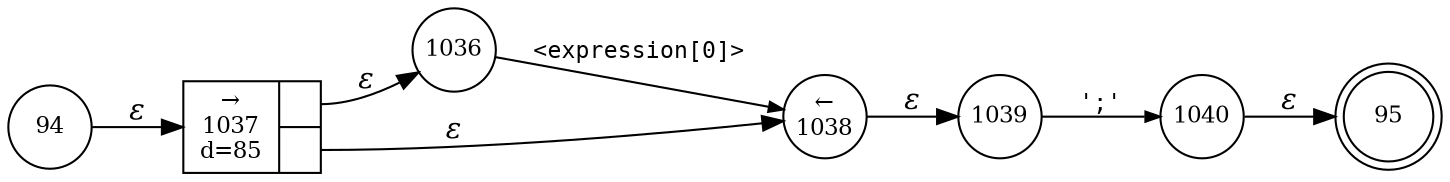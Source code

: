 digraph ATN {
rankdir=LR;
s95[fontsize=11, label="95", shape=doublecircle, fixedsize=true, width=.6];
s1040[fontsize=11,label="1040", shape=circle, fixedsize=true, width=.55, peripheries=1];
s1036[fontsize=11,label="1036", shape=circle, fixedsize=true, width=.55, peripheries=1];
s1037[fontsize=11,label="{&rarr;\n1037\nd=85|{<p0>|<p1>}}", shape=record, fixedsize=false, peripheries=1];
s94[fontsize=11,label="94", shape=circle, fixedsize=true, width=.55, peripheries=1];
s1038[fontsize=11,label="&larr;\n1038", shape=circle, fixedsize=true, width=.55, peripheries=1];
s1039[fontsize=11,label="1039", shape=circle, fixedsize=true, width=.55, peripheries=1];
s94 -> s1037 [fontname="Times-Italic", label="&epsilon;"];
s1037:p0 -> s1036 [fontname="Times-Italic", label="&epsilon;"];
s1037:p1 -> s1038 [fontname="Times-Italic", label="&epsilon;"];
s1036 -> s1038 [fontsize=11, fontname="Courier", arrowsize=.7, label = "<expression[0]>", arrowhead = normal];
s1038 -> s1039 [fontname="Times-Italic", label="&epsilon;"];
s1039 -> s1040 [fontsize=11, fontname="Courier", arrowsize=.7, label = "';'", arrowhead = normal];
s1040 -> s95 [fontname="Times-Italic", label="&epsilon;"];
}